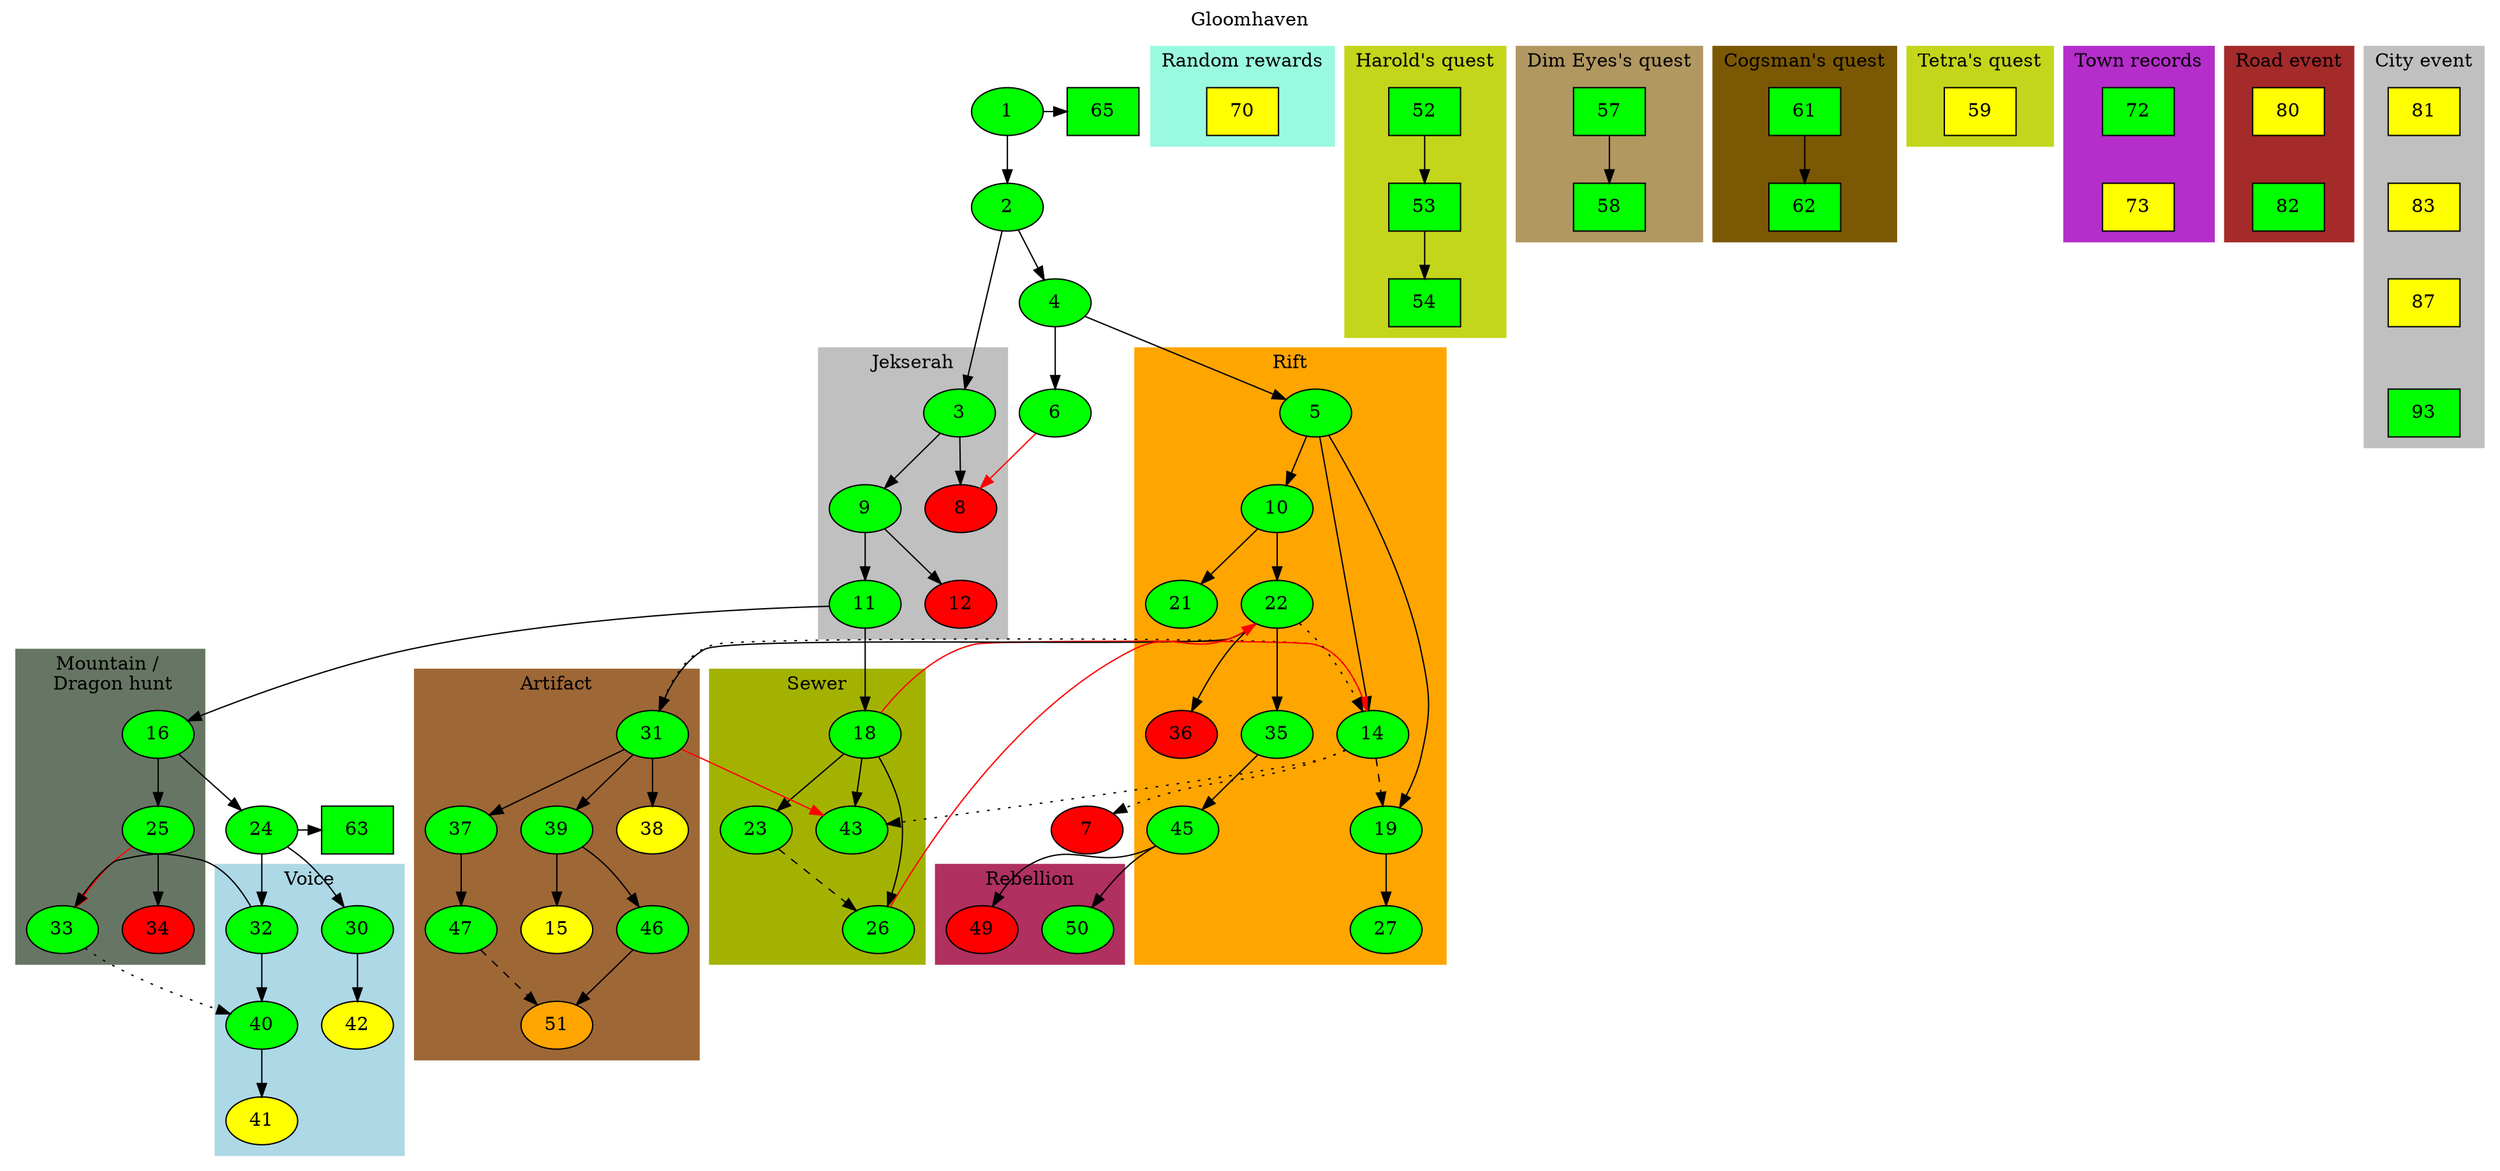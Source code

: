 digraph world {
	label="Gloomhaven";
	labelloc="top";

	# Normal, completed
	1,2,3,4,5,6,9,10,11,14,16,18,19,21,22,23,24,25,26,27,30,
	31,32,33,35,37,39,40,43,45,46,47,50 [style=filled fillcolor="green"];
	# Normal, incomplete
	15,38,41,42,70 [style=filled fillcolor="yellow"];
	# Normal, incomplete, requirements not met
	51 [style=filled fillcolor="orange"];
	# Normal, uncompletable
	7,8,12,34,36,49[style=filled fillcolor="red"];
	# Completed, casual
	# 7
	# "Unlocked" in casual
	# 20

	# Side, completed
	## Personal quest
	52,53,54,57,58,61,62 [style=filled fillcolor="green" shape=box]; 
	59 [style=filled fillcolor="yellow" shape=box]; 
	63,65 [style=filled fillcolor="green" shape=box]; 
	70 [style=filled fillcolor="yellow" shape=box]; 
	{rank=same; 1 65;}
	{rank=same; 24 63;}
	# Town records, road, city events
	# Complete
	72,82,93 [style=filled fillcolor="green" shape=box]; 
	# Incomplete
	73,80,81,83,87 [style=filled fillcolor="yellow" shape=box]; 

	1 -> 2;
	1 -> 65;

	2 -> 3;
	2 -> 4;
	4 -> 5;
	4 -> 6;
	6 -> 8 [color="red"];
	14 -> 7 [style="dotted"]; # Reference
	14 -> 31 [style="dotted"]; # Reference
	14 -> 43 [style="dotted"]; # Reference
	11 -> 16;
	11 -> 18;
	18 -> 14 [color="red"];
	26 -> 22 [color="red"];
	23 -> 26 [style="dashed"]; # Unlocked 
	24 -> 63;
	31 -> 43 [color="red"]; # Already unlocked 

	subgraph cluster_0 {
		label = "Jekserah";
		style = "filled";
		color = "grey";
		3 -> 8;
		3 -> 9;
		9 -> 11;
		9 -> 12;
	}

	subgraph cluster_1 {
		label = "Rift";
		style = "filled";
		color = "orange";
		5 -> 10;
		5 -> 14;
		5 -> 19;
		14 -> 19 [style="dashed"]; # Unlocks
		19 -> 27;
		10 -> 21;
		10 -> 22;
		22 -> 14 [style="dotted"]; # Reference
		22 -> 35;
		22 -> 36;
		35 -> 45;
	}

	subgraph cluster_2 {
		label = "Mountain / \n Dragon hunt";
		style = "filled";
		color = "#677664";
		16 -> 24;
		16 -> 25;
		25 -> 33 [color="red"];
		25 -> 34;
	}

	subgraph cluster_3 {
		label = "Voice";
		style = "filled";
		color = "lightblue";
		24 -> 32;
		24 -> 30;
		30 -> 42;
		32 -> 33;
		32 -> 40;
		33 -> 40[style="dotted"]; # Reference
		40 -> 41;
	}

	subgraph cluster_4 {
		label = "Sewer";
		style = "filled";
		color = "#a3b201";
		18 -> 23;
		18 -> 26;
		18 -> 43;
	}

	subgraph cluster_5 {
		label = "Rebellion";
		style = "filled";
		color = "maroon";
		45 -> 49;
		45 -> 50;
	}
	
	subgraph cluster_6 {
		label = "Artifact";
		style = "filled";
		color = "#9e6736";
		22 -> 31;
		31 -> 37;
		31 -> 38;
		31 -> 39;
		39 -> 46;
		39 -> 15;
		46 -> 51;
		37 -> 47;
		47 -> 51[style="dashed"]; # Unlocked 

	}

	subgraph cluster_10 {
		label = "Cogsman's quest";
		style = "filled";
		color = "#7b5804";
		61 -> 62;
	}

	subgraph cluster_11 {
		label = "Dim Eyes's quest";
		style = "filled";
		color = "#b19760";
		57-> 58;
	}

	subgraph cluster_12 {
		label = "Harold's quest";
		style = "filled";
		color = "#C3D61B";
		52 -> 53;
		53 -> 54;
	}

	subgraph cluster_13 {
		label = "Tetra's quest";
		style = "filled";
		color = "#C3D61B";
		59;
	}

	subgraph cluster_20 {
		label = "City event";
		style = "filled";
		color = "grey";
		81,83,87,93; 
		81 -> 83 -> 87 -> 93 [style="invis"]; # Stacking hack
	}

	subgraph cluster_21 {
		label = "Road event";
		style = "filled";
		color = "brown";
		80, 82;
		80 -> 82 [style="invis"]; # Stacking hack
	}

	subgraph cluster_22 {
		label = "Town records";
		style = "filled";
		color = "#b52ecb";
		72;
		73;
		72 -> 73 [style="invis"]; # Stacking hack
	}
	
	subgraph cluster_23 {
		label = "Random rewards";
		style = "filled";
		color = "#9afadf";
		70;
	}
}
